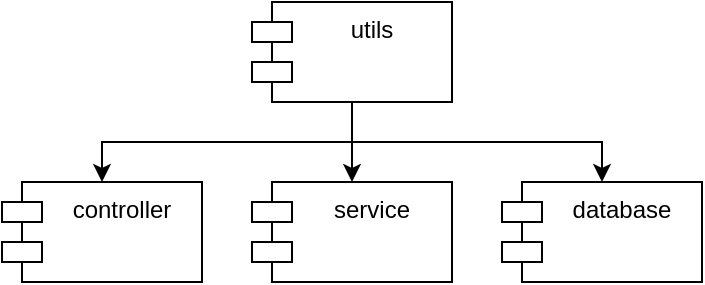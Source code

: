 <mxfile version="13.6.9" type="device"><diagram id="q_rdaJ3wpt2qKcetERRC" name="Page-1"><mxGraphModel dx="1888" dy="631" grid="1" gridSize="10" guides="1" tooltips="1" connect="1" arrows="1" fold="1" page="1" pageScale="1" pageWidth="850" pageHeight="1100" math="0" shadow="0"><root><mxCell id="0"/><mxCell id="1" parent="0"/><mxCell id="DisyJnruYYE6upY6ZusI-1" value="service" style="shape=module;align=left;spacingLeft=20;align=center;verticalAlign=top;" parent="1" vertex="1"><mxGeometry x="-475" y="570" width="100" height="50" as="geometry"/></mxCell><mxCell id="DisyJnruYYE6upY6ZusI-2" value="database" style="shape=module;align=left;spacingLeft=20;align=center;verticalAlign=top;" parent="1" vertex="1"><mxGeometry x="-350" y="570" width="100" height="50" as="geometry"/></mxCell><mxCell id="DisyJnruYYE6upY6ZusI-3" value="controller" style="shape=module;align=left;spacingLeft=20;align=center;verticalAlign=top;" parent="1" vertex="1"><mxGeometry x="-600" y="570" width="100" height="50" as="geometry"/></mxCell><mxCell id="DisyJnruYYE6upY6ZusI-4" style="edgeStyle=orthogonalEdgeStyle;rounded=0;orthogonalLoop=1;jettySize=auto;html=1;exitX=0.5;exitY=1;exitDx=0;exitDy=0;entryX=0.5;entryY=0;entryDx=0;entryDy=0;" parent="1" source="DisyJnruYYE6upY6ZusI-7" target="DisyJnruYYE6upY6ZusI-1" edge="1"><mxGeometry relative="1" as="geometry"/></mxCell><mxCell id="DisyJnruYYE6upY6ZusI-5" style="edgeStyle=orthogonalEdgeStyle;rounded=0;orthogonalLoop=1;jettySize=auto;html=1;exitX=0.5;exitY=1;exitDx=0;exitDy=0;entryX=0.5;entryY=0;entryDx=0;entryDy=0;" parent="1" source="DisyJnruYYE6upY6ZusI-7" target="DisyJnruYYE6upY6ZusI-3" edge="1"><mxGeometry relative="1" as="geometry"/></mxCell><mxCell id="DisyJnruYYE6upY6ZusI-6" style="edgeStyle=orthogonalEdgeStyle;rounded=0;orthogonalLoop=1;jettySize=auto;html=1;exitX=0.5;exitY=1;exitDx=0;exitDy=0;entryX=0.5;entryY=0;entryDx=0;entryDy=0;" parent="1" source="DisyJnruYYE6upY6ZusI-7" target="DisyJnruYYE6upY6ZusI-2" edge="1"><mxGeometry relative="1" as="geometry"/></mxCell><mxCell id="DisyJnruYYE6upY6ZusI-7" value="utils" style="shape=module;align=left;spacingLeft=20;align=center;verticalAlign=top;" parent="1" vertex="1"><mxGeometry x="-475" y="480" width="100" height="50" as="geometry"/></mxCell></root></mxGraphModel></diagram></mxfile>